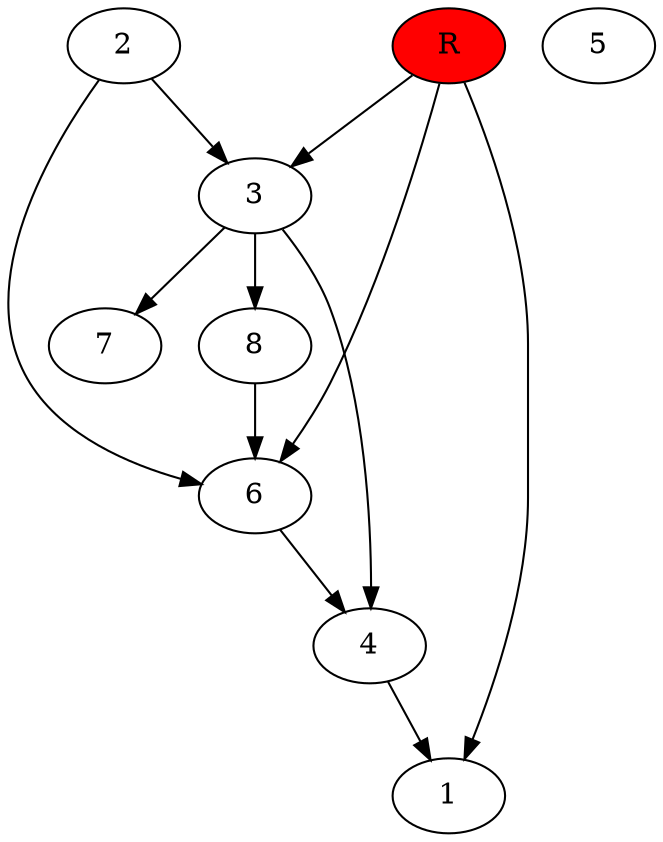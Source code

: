 digraph prb39478 {
	1
	2
	3
	4
	5
	6
	7
	8
	R [fillcolor="#ff0000" style=filled]
	2 -> 3
	2 -> 6
	3 -> 4
	3 -> 7
	3 -> 8
	4 -> 1
	6 -> 4
	8 -> 6
	R -> 1
	R -> 3
	R -> 6
}

